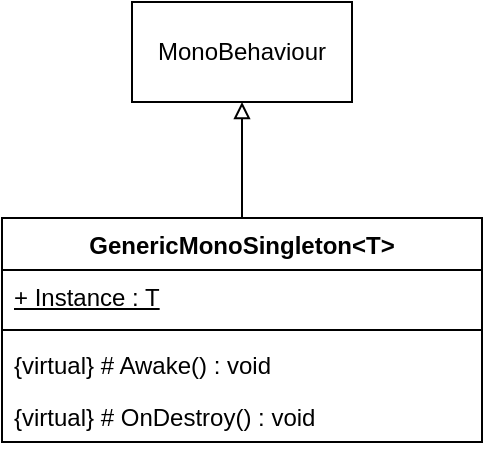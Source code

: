 <mxfile version="22.0.2" type="device">
  <diagram id="C5RBs43oDa-KdzZeNtuy" name="Page-1">
    <mxGraphModel dx="2058" dy="1180" grid="1" gridSize="10" guides="1" tooltips="1" connect="1" arrows="1" fold="1" page="1" pageScale="1" pageWidth="1169" pageHeight="827" math="0" shadow="0">
      <root>
        <mxCell id="WIyWlLk6GJQsqaUBKTNV-0" />
        <mxCell id="WIyWlLk6GJQsqaUBKTNV-1" parent="WIyWlLk6GJQsqaUBKTNV-0" />
        <mxCell id="gXuBVxAJ-FhboeiJU1T5-6" style="edgeStyle=orthogonalEdgeStyle;rounded=0;orthogonalLoop=1;jettySize=auto;html=1;endArrow=block;endFill=0;" parent="WIyWlLk6GJQsqaUBKTNV-1" source="gXuBVxAJ-FhboeiJU1T5-1" target="gXuBVxAJ-FhboeiJU1T5-5" edge="1">
          <mxGeometry relative="1" as="geometry" />
        </mxCell>
        <mxCell id="gXuBVxAJ-FhboeiJU1T5-1" value="GenericMonoSingleton&amp;lt;T&amp;gt;" style="swimlane;fontStyle=1;align=center;verticalAlign=top;childLayout=stackLayout;horizontal=1;startSize=26;horizontalStack=0;resizeParent=1;resizeParentMax=0;resizeLast=0;collapsible=1;marginBottom=0;whiteSpace=wrap;html=1;" parent="WIyWlLk6GJQsqaUBKTNV-1" vertex="1">
          <mxGeometry x="465" y="358" width="240" height="112" as="geometry" />
        </mxCell>
        <mxCell id="gXuBVxAJ-FhboeiJU1T5-2" value="+ Instance : T" style="text;strokeColor=none;fillColor=none;align=left;verticalAlign=top;spacingLeft=4;spacingRight=4;overflow=hidden;rotatable=0;points=[[0,0.5],[1,0.5]];portConstraint=eastwest;whiteSpace=wrap;html=1;fontStyle=4" parent="gXuBVxAJ-FhboeiJU1T5-1" vertex="1">
          <mxGeometry y="26" width="240" height="26" as="geometry" />
        </mxCell>
        <mxCell id="gXuBVxAJ-FhboeiJU1T5-3" value="" style="line;strokeWidth=1;fillColor=none;align=left;verticalAlign=middle;spacingTop=-1;spacingLeft=3;spacingRight=3;rotatable=0;labelPosition=right;points=[];portConstraint=eastwest;strokeColor=inherit;" parent="gXuBVxAJ-FhboeiJU1T5-1" vertex="1">
          <mxGeometry y="52" width="240" height="8" as="geometry" />
        </mxCell>
        <mxCell id="gXuBVxAJ-FhboeiJU1T5-4" value="{virtual} # Awake() : void" style="text;strokeColor=none;fillColor=none;align=left;verticalAlign=top;spacingLeft=4;spacingRight=4;overflow=hidden;rotatable=0;points=[[0,0.5],[1,0.5]];portConstraint=eastwest;whiteSpace=wrap;html=1;" parent="gXuBVxAJ-FhboeiJU1T5-1" vertex="1">
          <mxGeometry y="60" width="240" height="26" as="geometry" />
        </mxCell>
        <mxCell id="gXuBVxAJ-FhboeiJU1T5-7" value="{virtual} # OnDestroy() : void" style="text;strokeColor=none;fillColor=none;align=left;verticalAlign=top;spacingLeft=4;spacingRight=4;overflow=hidden;rotatable=0;points=[[0,0.5],[1,0.5]];portConstraint=eastwest;whiteSpace=wrap;html=1;" parent="gXuBVxAJ-FhboeiJU1T5-1" vertex="1">
          <mxGeometry y="86" width="240" height="26" as="geometry" />
        </mxCell>
        <mxCell id="gXuBVxAJ-FhboeiJU1T5-5" value="MonoBehaviour" style="html=1;whiteSpace=wrap;" parent="WIyWlLk6GJQsqaUBKTNV-1" vertex="1">
          <mxGeometry x="530" y="250" width="110" height="50" as="geometry" />
        </mxCell>
      </root>
    </mxGraphModel>
  </diagram>
</mxfile>

